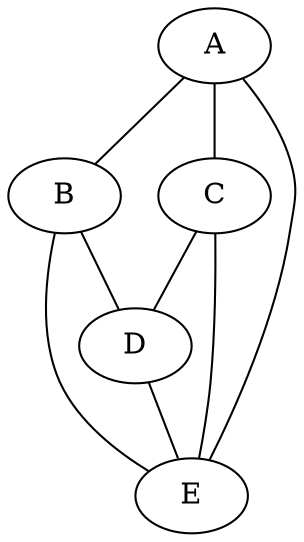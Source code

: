 graph G {
    "A" -- "B";
    "A" -- "C";
    "A" -- "E";
    "B" -- "D";
    "B" -- "E";
    "C" -- "D";
    "C" -- "E";
    "D" -- "E";
}
